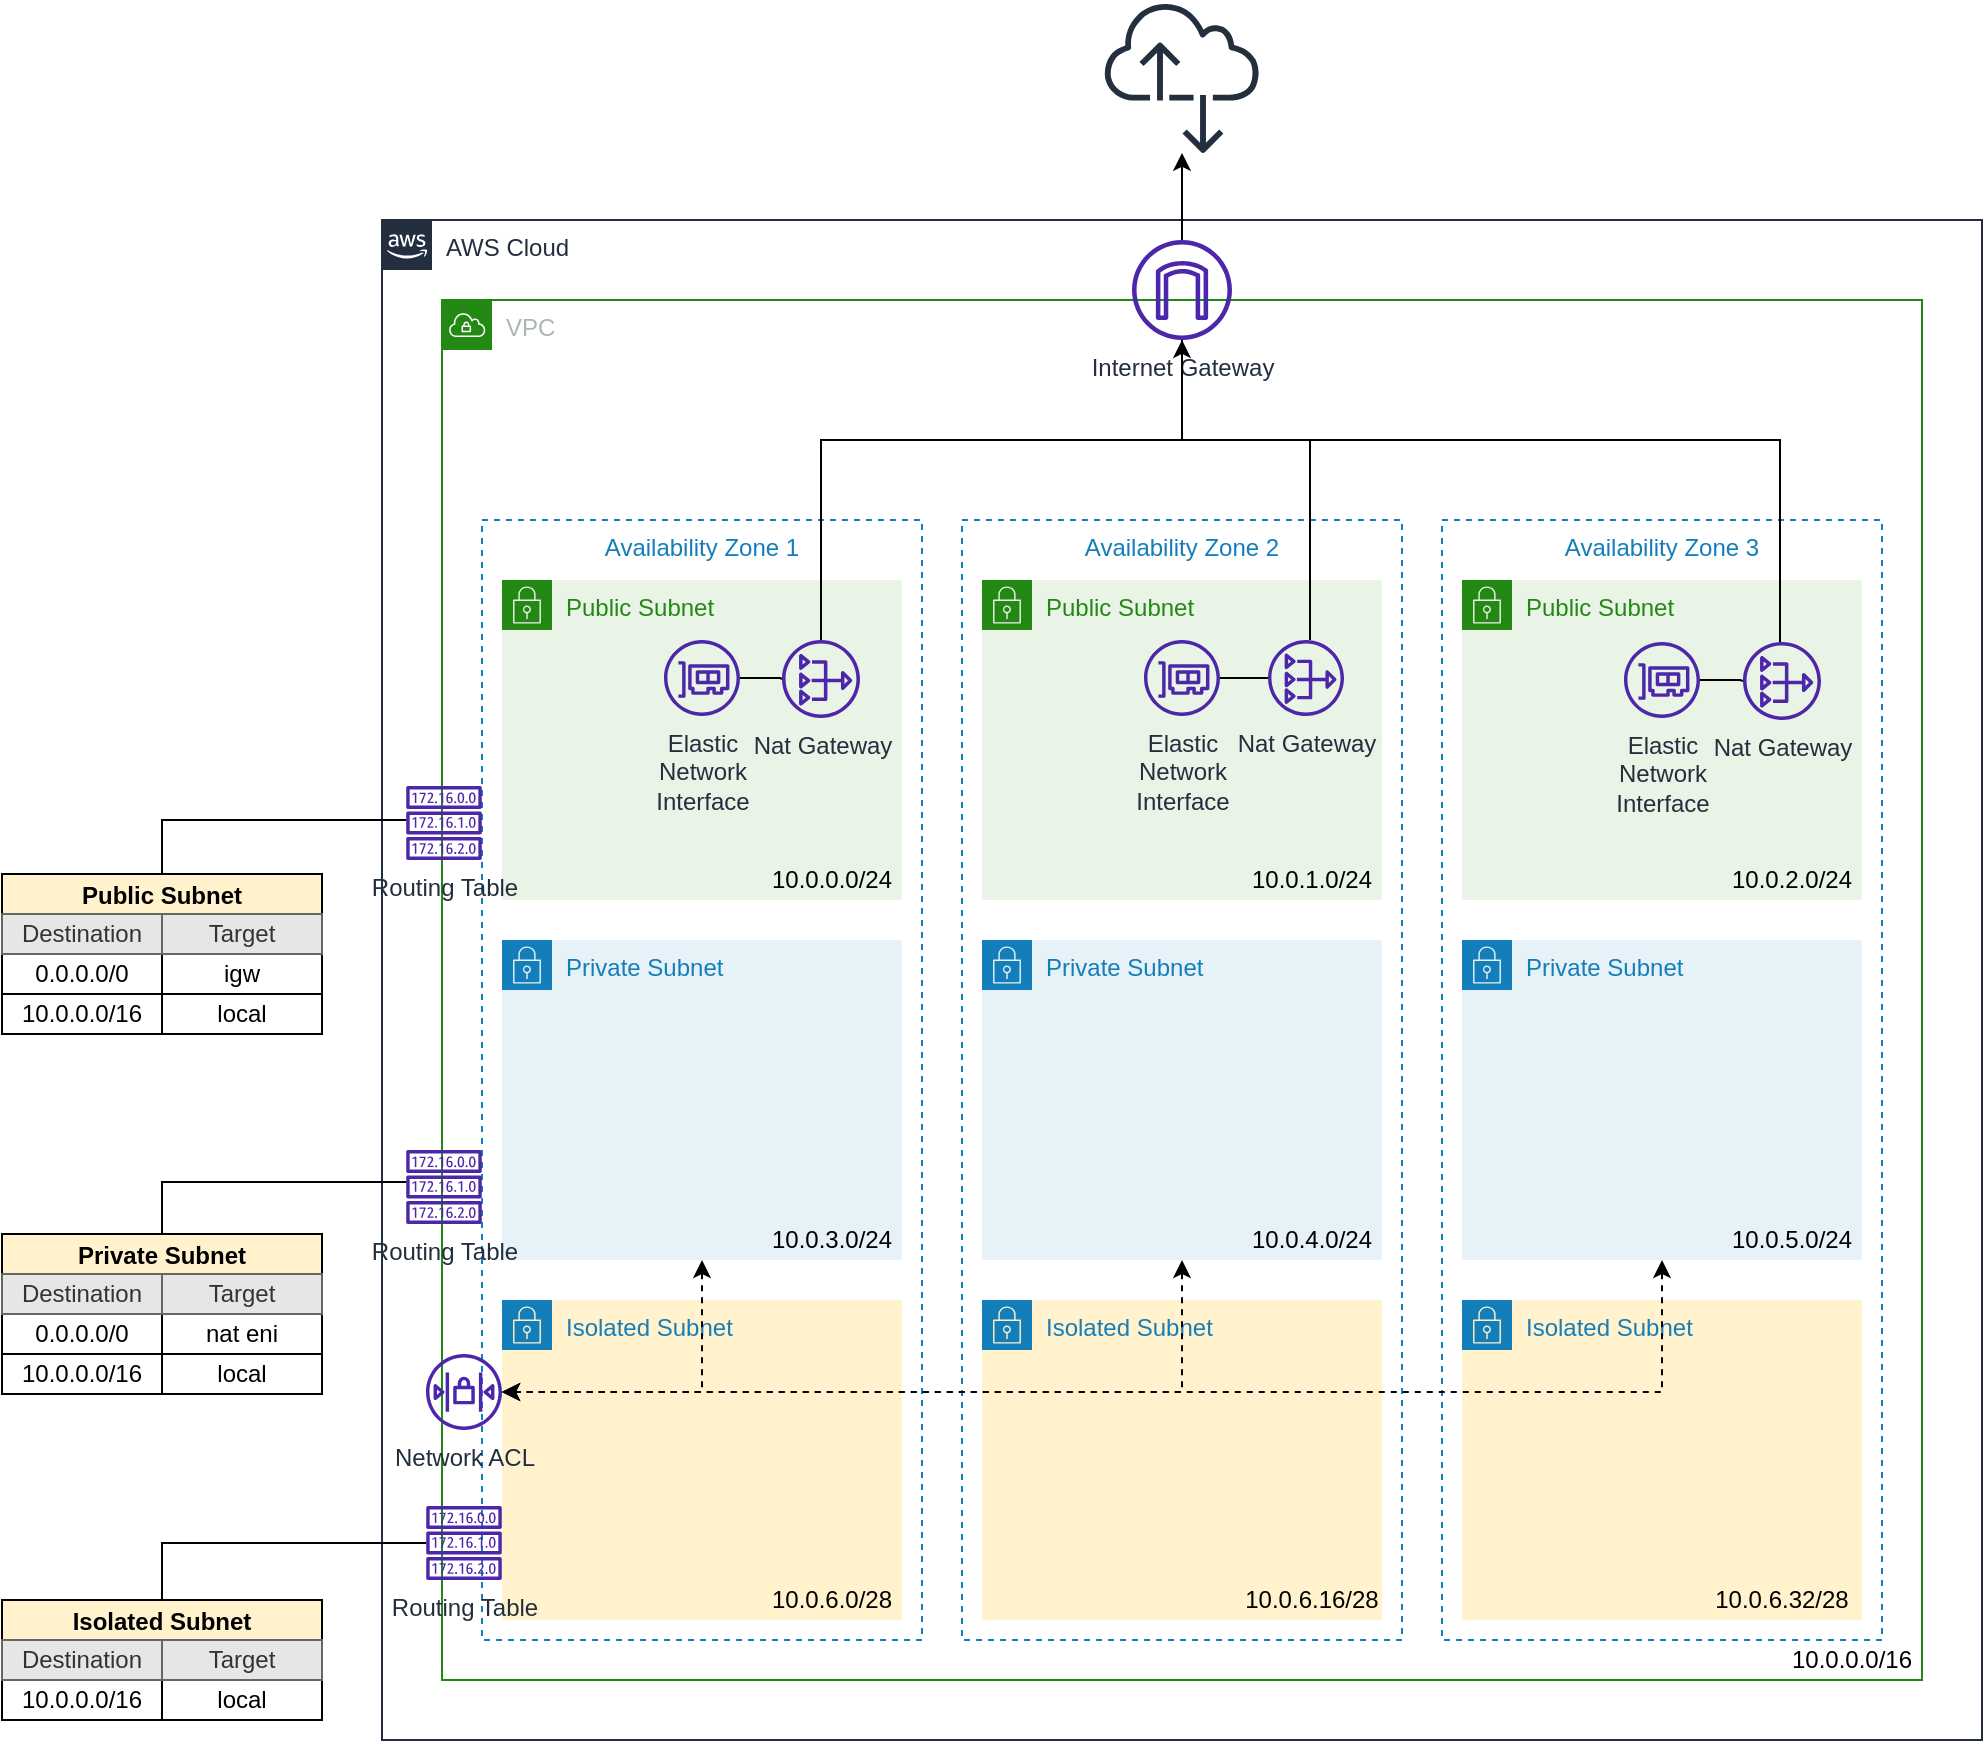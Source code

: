 <mxfile version="20.8.16" type="device" pages="3"><diagram id="j4aeY292yjqb8UgWkxjG" name="VpcStack"><mxGraphModel dx="2069" dy="878" grid="1" gridSize="10" guides="1" tooltips="1" connect="1" arrows="1" fold="1" page="1" pageScale="1" pageWidth="827" pageHeight="1169" math="0" shadow="0"><root><mxCell id="0"/><mxCell id="1" parent="0"/><mxCell id="v0sHd8hF88J3hAqJn68O-1" value="AWS Cloud" style="points=[[0,0],[0.25,0],[0.5,0],[0.75,0],[1,0],[1,0.25],[1,0.5],[1,0.75],[1,1],[0.75,1],[0.5,1],[0.25,1],[0,1],[0,0.75],[0,0.5],[0,0.25]];outlineConnect=0;gradientColor=none;html=1;whiteSpace=wrap;fontSize=12;fontStyle=0;container=1;pointerEvents=0;collapsible=0;recursiveResize=0;shape=mxgraph.aws4.group;grIcon=mxgraph.aws4.group_aws_cloud_alt;strokeColor=#232F3E;fillColor=none;verticalAlign=top;align=left;spacingLeft=30;fontColor=#232F3E;dashed=0;" parent="1" vertex="1"><mxGeometry x="-570" y="150" width="800" height="760" as="geometry"/></mxCell><mxCell id="v0sHd8hF88J3hAqJn68O-2" value="VPC" style="points=[[0,0],[0.25,0],[0.5,0],[0.75,0],[1,0],[1,0.25],[1,0.5],[1,0.75],[1,1],[0.75,1],[0.5,1],[0.25,1],[0,1],[0,0.75],[0,0.5],[0,0.25]];outlineConnect=0;gradientColor=none;html=1;whiteSpace=wrap;fontSize=12;fontStyle=0;container=1;pointerEvents=0;collapsible=0;recursiveResize=0;shape=mxgraph.aws4.group;grIcon=mxgraph.aws4.group_vpc;strokeColor=#248814;fillColor=none;verticalAlign=top;align=left;spacingLeft=30;fontColor=#AAB7B8;dashed=0;" parent="v0sHd8hF88J3hAqJn68O-1" vertex="1"><mxGeometry x="30" y="40" width="740" height="690" as="geometry"/></mxCell><mxCell id="v0sHd8hF88J3hAqJn68O-3" value="Availability Zone 1" style="fillColor=none;strokeColor=#147EBA;dashed=1;verticalAlign=top;fontStyle=0;fontColor=#147EBA;" parent="v0sHd8hF88J3hAqJn68O-2" vertex="1"><mxGeometry x="20" y="110" width="220" height="560" as="geometry"/></mxCell><mxCell id="v0sHd8hF88J3hAqJn68O-4" value="Availability Zone 3" style="fillColor=none;strokeColor=#147EBA;dashed=1;verticalAlign=top;fontStyle=0;fontColor=#147EBA;" parent="v0sHd8hF88J3hAqJn68O-2" vertex="1"><mxGeometry x="500" y="110" width="220" height="560" as="geometry"/></mxCell><mxCell id="v0sHd8hF88J3hAqJn68O-5" value="Availability Zone 2" style="fillColor=none;strokeColor=#147EBA;dashed=1;verticalAlign=top;fontStyle=0;fontColor=#147EBA;" parent="v0sHd8hF88J3hAqJn68O-2" vertex="1"><mxGeometry x="260" y="110" width="220" height="560" as="geometry"/></mxCell><mxCell id="v0sHd8hF88J3hAqJn68O-6" value="Public Subnet" style="points=[[0,0],[0.25,0],[0.5,0],[0.75,0],[1,0],[1,0.25],[1,0.5],[1,0.75],[1,1],[0.75,1],[0.5,1],[0.25,1],[0,1],[0,0.75],[0,0.5],[0,0.25]];outlineConnect=0;gradientColor=none;html=1;whiteSpace=wrap;fontSize=12;fontStyle=0;container=1;pointerEvents=0;collapsible=0;recursiveResize=0;shape=mxgraph.aws4.group;grIcon=mxgraph.aws4.group_security_group;grStroke=0;strokeColor=#248814;fillColor=#E9F3E6;verticalAlign=top;align=left;spacingLeft=30;fontColor=#248814;dashed=0;" parent="v0sHd8hF88J3hAqJn68O-2" vertex="1"><mxGeometry x="30" y="140" width="200" height="160" as="geometry"/></mxCell><mxCell id="v0sHd8hF88J3hAqJn68O-7" value="Elastic&lt;br&gt;Network&lt;br&gt;Interface" style="sketch=0;outlineConnect=0;fontColor=#232F3E;gradientColor=none;fillColor=#4D27AA;strokeColor=none;dashed=0;verticalLabelPosition=bottom;verticalAlign=top;align=center;html=1;fontSize=12;fontStyle=0;aspect=fixed;pointerEvents=1;shape=mxgraph.aws4.elastic_network_interface;labelBackgroundColor=none;fillStyle=auto;" parent="v0sHd8hF88J3hAqJn68O-6" vertex="1"><mxGeometry x="81" y="30" width="38" height="38" as="geometry"/></mxCell><mxCell id="v0sHd8hF88J3hAqJn68O-8" value="Public Subnet" style="points=[[0,0],[0.25,0],[0.5,0],[0.75,0],[1,0],[1,0.25],[1,0.5],[1,0.75],[1,1],[0.75,1],[0.5,1],[0.25,1],[0,1],[0,0.75],[0,0.5],[0,0.25]];outlineConnect=0;gradientColor=none;html=1;whiteSpace=wrap;fontSize=12;fontStyle=0;container=1;pointerEvents=0;collapsible=0;recursiveResize=0;shape=mxgraph.aws4.group;grIcon=mxgraph.aws4.group_security_group;grStroke=0;strokeColor=#248814;fillColor=#E9F3E6;verticalAlign=top;align=left;spacingLeft=30;fontColor=#248814;dashed=0;" parent="v0sHd8hF88J3hAqJn68O-2" vertex="1"><mxGeometry x="270" y="140" width="200" height="160" as="geometry"/></mxCell><mxCell id="v0sHd8hF88J3hAqJn68O-9" value="Public Subnet" style="points=[[0,0],[0.25,0],[0.5,0],[0.75,0],[1,0],[1,0.25],[1,0.5],[1,0.75],[1,1],[0.75,1],[0.5,1],[0.25,1],[0,1],[0,0.75],[0,0.5],[0,0.25]];outlineConnect=0;gradientColor=none;html=1;whiteSpace=wrap;fontSize=12;fontStyle=0;container=1;pointerEvents=0;collapsible=0;recursiveResize=0;shape=mxgraph.aws4.group;grIcon=mxgraph.aws4.group_security_group;grStroke=0;strokeColor=#248814;fillColor=#E9F3E6;verticalAlign=top;align=left;spacingLeft=30;fontColor=#248814;dashed=0;" parent="v0sHd8hF88J3hAqJn68O-2" vertex="1"><mxGeometry x="510" y="140" width="200" height="160" as="geometry"/></mxCell><mxCell id="v0sHd8hF88J3hAqJn68O-10" value="" style="edgeStyle=orthogonalEdgeStyle;rounded=0;orthogonalLoop=1;jettySize=auto;html=1;startArrow=none;startFill=0;endArrow=none;endFill=0;" parent="v0sHd8hF88J3hAqJn68O-9" source="v0sHd8hF88J3hAqJn68O-11" target="v0sHd8hF88J3hAqJn68O-12" edge="1"><mxGeometry relative="1" as="geometry"/></mxCell><mxCell id="v0sHd8hF88J3hAqJn68O-11" value="Elastic&lt;br&gt;Network&lt;br&gt;Interface" style="sketch=0;outlineConnect=0;fontColor=#232F3E;gradientColor=none;fillColor=#4D27AA;strokeColor=none;dashed=0;verticalLabelPosition=bottom;verticalAlign=top;align=center;html=1;fontSize=12;fontStyle=0;aspect=fixed;pointerEvents=1;shape=mxgraph.aws4.elastic_network_interface;labelBackgroundColor=none;fillStyle=auto;" parent="v0sHd8hF88J3hAqJn68O-9" vertex="1"><mxGeometry x="81" y="31" width="38" height="38" as="geometry"/></mxCell><mxCell id="v0sHd8hF88J3hAqJn68O-12" value="Nat Gateway" style="sketch=0;outlineConnect=0;fontColor=#232F3E;gradientColor=none;fillColor=#4D27AA;strokeColor=none;dashed=0;verticalLabelPosition=bottom;verticalAlign=top;align=center;html=1;fontSize=12;fontStyle=0;aspect=fixed;pointerEvents=1;shape=mxgraph.aws4.nat_gateway;fillStyle=auto;" parent="v0sHd8hF88J3hAqJn68O-9" vertex="1"><mxGeometry x="140.5" y="31" width="39" height="39" as="geometry"/></mxCell><mxCell id="v0sHd8hF88J3hAqJn68O-13" value="Private Subnet" style="points=[[0,0],[0.25,0],[0.5,0],[0.75,0],[1,0],[1,0.25],[1,0.5],[1,0.75],[1,1],[0.75,1],[0.5,1],[0.25,1],[0,1],[0,0.75],[0,0.5],[0,0.25]];outlineConnect=0;gradientColor=none;html=1;whiteSpace=wrap;fontSize=12;fontStyle=0;container=1;pointerEvents=0;collapsible=0;recursiveResize=0;shape=mxgraph.aws4.group;grIcon=mxgraph.aws4.group_security_group;grStroke=0;strokeColor=#147EBA;fillColor=#E6F2F8;verticalAlign=top;align=left;spacingLeft=30;fontColor=#147EBA;dashed=0;" parent="v0sHd8hF88J3hAqJn68O-2" vertex="1"><mxGeometry x="30" y="320" width="200" height="160" as="geometry"/></mxCell><mxCell id="v0sHd8hF88J3hAqJn68O-14" value="Private Subnet" style="points=[[0,0],[0.25,0],[0.5,0],[0.75,0],[1,0],[1,0.25],[1,0.5],[1,0.75],[1,1],[0.75,1],[0.5,1],[0.25,1],[0,1],[0,0.75],[0,0.5],[0,0.25]];outlineConnect=0;gradientColor=none;html=1;whiteSpace=wrap;fontSize=12;fontStyle=0;container=1;pointerEvents=0;collapsible=0;recursiveResize=0;shape=mxgraph.aws4.group;grIcon=mxgraph.aws4.group_security_group;grStroke=0;strokeColor=#147EBA;fillColor=#E6F2F8;verticalAlign=top;align=left;spacingLeft=30;fontColor=#147EBA;dashed=0;" parent="v0sHd8hF88J3hAqJn68O-2" vertex="1"><mxGeometry x="510" y="320" width="200" height="160" as="geometry"/></mxCell><mxCell id="v0sHd8hF88J3hAqJn68O-15" value="Private Subnet" style="points=[[0,0],[0.25,0],[0.5,0],[0.75,0],[1,0],[1,0.25],[1,0.5],[1,0.75],[1,1],[0.75,1],[0.5,1],[0.25,1],[0,1],[0,0.75],[0,0.5],[0,0.25]];outlineConnect=0;gradientColor=none;html=1;whiteSpace=wrap;fontSize=12;fontStyle=0;container=1;pointerEvents=0;collapsible=0;recursiveResize=0;shape=mxgraph.aws4.group;grIcon=mxgraph.aws4.group_security_group;grStroke=0;strokeColor=#147EBA;fillColor=#E6F2F8;verticalAlign=top;align=left;spacingLeft=30;fontColor=#147EBA;dashed=0;" parent="v0sHd8hF88J3hAqJn68O-2" vertex="1"><mxGeometry x="270" y="320" width="200" height="160" as="geometry"/></mxCell><mxCell id="v0sHd8hF88J3hAqJn68O-16" value="Isolated Subnet" style="points=[[0,0],[0.25,0],[0.5,0],[0.75,0],[1,0],[1,0.25],[1,0.5],[1,0.75],[1,1],[0.75,1],[0.5,1],[0.25,1],[0,1],[0,0.75],[0,0.5],[0,0.25]];outlineConnect=0;gradientColor=none;html=1;whiteSpace=wrap;fontSize=12;fontStyle=0;container=1;pointerEvents=0;collapsible=0;recursiveResize=0;shape=mxgraph.aws4.group;grIcon=mxgraph.aws4.group_security_group;grStroke=0;strokeColor=#147EBA;fillColor=#FFF2CC;verticalAlign=top;align=left;spacingLeft=30;fontColor=#147EBA;dashed=0;" parent="v0sHd8hF88J3hAqJn68O-2" vertex="1"><mxGeometry x="30" y="500" width="200" height="160" as="geometry"/></mxCell><mxCell id="v0sHd8hF88J3hAqJn68O-17" value="Isolated Subnet" style="points=[[0,0],[0.25,0],[0.5,0],[0.75,0],[1,0],[1,0.25],[1,0.5],[1,0.75],[1,1],[0.75,1],[0.5,1],[0.25,1],[0,1],[0,0.75],[0,0.5],[0,0.25]];outlineConnect=0;gradientColor=none;html=1;whiteSpace=wrap;fontSize=12;fontStyle=0;container=1;pointerEvents=0;collapsible=0;recursiveResize=0;shape=mxgraph.aws4.group;grIcon=mxgraph.aws4.group_security_group;grStroke=0;strokeColor=#147EBA;fillColor=#FFF2CC;verticalAlign=top;align=left;spacingLeft=30;fontColor=#147EBA;dashed=0;" parent="v0sHd8hF88J3hAqJn68O-2" vertex="1"><mxGeometry x="510" y="500" width="200" height="160" as="geometry"/></mxCell><mxCell id="v0sHd8hF88J3hAqJn68O-18" value="Isolated Subnet" style="points=[[0,0],[0.25,0],[0.5,0],[0.75,0],[1,0],[1,0.25],[1,0.5],[1,0.75],[1,1],[0.75,1],[0.5,1],[0.25,1],[0,1],[0,0.75],[0,0.5],[0,0.25]];outlineConnect=0;gradientColor=none;html=1;whiteSpace=wrap;fontSize=12;fontStyle=0;container=1;pointerEvents=0;collapsible=0;recursiveResize=0;shape=mxgraph.aws4.group;grIcon=mxgraph.aws4.group_security_group;grStroke=0;strokeColor=#147EBA;fillColor=#FFF2CC;verticalAlign=top;align=left;spacingLeft=30;fontColor=#147EBA;dashed=0;" parent="v0sHd8hF88J3hAqJn68O-2" vertex="1"><mxGeometry x="270" y="500" width="200" height="160" as="geometry"/></mxCell><mxCell id="v0sHd8hF88J3hAqJn68O-19" value="10.0.0.0/24" style="text;html=1;strokeColor=none;fillColor=none;align=center;verticalAlign=middle;whiteSpace=wrap;rounded=0;fillStyle=auto;" parent="v0sHd8hF88J3hAqJn68O-2" vertex="1"><mxGeometry x="160" y="280" width="70" height="20" as="geometry"/></mxCell><mxCell id="v0sHd8hF88J3hAqJn68O-20" value="10.0.0.0/16" style="text;html=1;strokeColor=none;fillColor=none;align=center;verticalAlign=middle;whiteSpace=wrap;rounded=0;fillStyle=auto;" parent="v0sHd8hF88J3hAqJn68O-2" vertex="1"><mxGeometry x="670" y="670" width="70" height="20" as="geometry"/></mxCell><mxCell id="v0sHd8hF88J3hAqJn68O-21" value="10.0.1.0/24" style="text;html=1;strokeColor=none;fillColor=none;align=center;verticalAlign=middle;whiteSpace=wrap;rounded=0;fillStyle=auto;" parent="v0sHd8hF88J3hAqJn68O-2" vertex="1"><mxGeometry x="400" y="280" width="70" height="20" as="geometry"/></mxCell><mxCell id="v0sHd8hF88J3hAqJn68O-22" value="10.0.2.0/24" style="text;html=1;strokeColor=none;fillColor=none;align=center;verticalAlign=middle;whiteSpace=wrap;rounded=0;fillStyle=auto;" parent="v0sHd8hF88J3hAqJn68O-2" vertex="1"><mxGeometry x="640" y="280" width="70" height="20" as="geometry"/></mxCell><mxCell id="v0sHd8hF88J3hAqJn68O-23" value="10.0.6.0/28" style="text;html=1;strokeColor=none;fillColor=none;align=center;verticalAlign=middle;whiteSpace=wrap;rounded=0;fillStyle=auto;" parent="v0sHd8hF88J3hAqJn68O-2" vertex="1"><mxGeometry x="160" y="640" width="70" height="20" as="geometry"/></mxCell><mxCell id="v0sHd8hF88J3hAqJn68O-24" value="10.0.6.16/28" style="text;html=1;strokeColor=none;fillColor=none;align=center;verticalAlign=middle;whiteSpace=wrap;rounded=0;fillStyle=auto;" parent="v0sHd8hF88J3hAqJn68O-2" vertex="1"><mxGeometry x="400" y="640" width="70" height="20" as="geometry"/></mxCell><mxCell id="v0sHd8hF88J3hAqJn68O-25" value="Internet Gateway" style="sketch=0;outlineConnect=0;fontColor=#232F3E;gradientColor=none;fillColor=#4D27AA;strokeColor=none;dashed=0;verticalLabelPosition=bottom;verticalAlign=top;align=center;html=1;fontSize=12;fontStyle=0;aspect=fixed;pointerEvents=1;shape=mxgraph.aws4.internet_gateway;fillStyle=auto;" parent="v0sHd8hF88J3hAqJn68O-2" vertex="1"><mxGeometry x="345" y="-30" width="50" height="50" as="geometry"/></mxCell><mxCell id="v0sHd8hF88J3hAqJn68O-26" style="edgeStyle=orthogonalEdgeStyle;rounded=0;orthogonalLoop=1;jettySize=auto;html=1;startArrow=none;startFill=0;" parent="v0sHd8hF88J3hAqJn68O-2" source="v0sHd8hF88J3hAqJn68O-32" target="v0sHd8hF88J3hAqJn68O-25" edge="1"><mxGeometry relative="1" as="geometry"><Array as="points"><mxPoint x="189" y="70"/><mxPoint x="370" y="70"/></Array></mxGeometry></mxCell><mxCell id="v0sHd8hF88J3hAqJn68O-27" value="10.0.6.32/28" style="text;html=1;strokeColor=none;fillColor=none;align=center;verticalAlign=middle;whiteSpace=wrap;rounded=0;fillStyle=auto;" parent="v0sHd8hF88J3hAqJn68O-2" vertex="1"><mxGeometry x="630" y="640" width="80" height="20" as="geometry"/></mxCell><mxCell id="v0sHd8hF88J3hAqJn68O-28" value="10.0.3.0/24" style="text;html=1;strokeColor=none;fillColor=none;align=center;verticalAlign=middle;whiteSpace=wrap;rounded=0;fillStyle=auto;" parent="v0sHd8hF88J3hAqJn68O-2" vertex="1"><mxGeometry x="160" y="460" width="70" height="20" as="geometry"/></mxCell><mxCell id="v0sHd8hF88J3hAqJn68O-29" value="10.0.4.0/24" style="text;html=1;strokeColor=none;fillColor=none;align=center;verticalAlign=middle;whiteSpace=wrap;rounded=0;fillStyle=auto;" parent="v0sHd8hF88J3hAqJn68O-2" vertex="1"><mxGeometry x="400" y="460" width="70" height="20" as="geometry"/></mxCell><mxCell id="v0sHd8hF88J3hAqJn68O-30" value="10.0.5.0/24" style="text;html=1;strokeColor=none;fillColor=none;align=center;verticalAlign=middle;whiteSpace=wrap;rounded=0;fillStyle=auto;" parent="v0sHd8hF88J3hAqJn68O-2" vertex="1"><mxGeometry x="640" y="460" width="70" height="20" as="geometry"/></mxCell><mxCell id="v0sHd8hF88J3hAqJn68O-31" style="edgeStyle=orthogonalEdgeStyle;rounded=0;orthogonalLoop=1;jettySize=auto;html=1;startArrow=none;startFill=0;endArrow=none;endFill=0;" parent="v0sHd8hF88J3hAqJn68O-2" source="v0sHd8hF88J3hAqJn68O-12" target="v0sHd8hF88J3hAqJn68O-25" edge="1"><mxGeometry relative="1" as="geometry"><mxPoint x="330" y="40" as="targetPoint"/><Array as="points"><mxPoint x="669" y="70"/><mxPoint x="370" y="70"/></Array></mxGeometry></mxCell><mxCell id="v0sHd8hF88J3hAqJn68O-32" value="Nat Gateway" style="sketch=0;outlineConnect=0;fontColor=#232F3E;gradientColor=none;fillColor=#4D27AA;strokeColor=none;dashed=0;verticalLabelPosition=bottom;verticalAlign=top;align=center;html=1;fontSize=12;fontStyle=0;aspect=fixed;pointerEvents=1;shape=mxgraph.aws4.nat_gateway;fillStyle=auto;" parent="v0sHd8hF88J3hAqJn68O-2" vertex="1"><mxGeometry x="170" y="170" width="39" height="39" as="geometry"/></mxCell><mxCell id="v0sHd8hF88J3hAqJn68O-33" style="edgeStyle=orthogonalEdgeStyle;rounded=0;orthogonalLoop=1;jettySize=auto;html=1;startArrow=none;startFill=0;endArrow=none;endFill=0;" parent="v0sHd8hF88J3hAqJn68O-2" source="v0sHd8hF88J3hAqJn68O-7" target="v0sHd8hF88J3hAqJn68O-32" edge="1"><mxGeometry relative="1" as="geometry"/></mxCell><mxCell id="v0sHd8hF88J3hAqJn68O-34" value="Elastic&lt;br&gt;Network&lt;br&gt;Interface" style="sketch=0;outlineConnect=0;fontColor=#232F3E;gradientColor=none;fillColor=#4D27AA;strokeColor=none;dashed=0;verticalLabelPosition=bottom;verticalAlign=top;align=center;html=1;fontSize=12;fontStyle=0;aspect=fixed;pointerEvents=1;shape=mxgraph.aws4.elastic_network_interface;labelBackgroundColor=none;fillStyle=auto;" parent="v0sHd8hF88J3hAqJn68O-2" vertex="1"><mxGeometry x="351" y="170" width="38" height="38" as="geometry"/></mxCell><mxCell id="v0sHd8hF88J3hAqJn68O-35" value="Nat Gateway" style="sketch=0;outlineConnect=0;fontColor=#232F3E;gradientColor=none;fillColor=#4D27AA;strokeColor=none;dashed=0;verticalLabelPosition=bottom;verticalAlign=top;align=center;html=1;fontSize=12;fontStyle=0;aspect=fixed;pointerEvents=1;shape=mxgraph.aws4.nat_gateway;fillStyle=auto;" parent="v0sHd8hF88J3hAqJn68O-2" vertex="1"><mxGeometry x="413" y="170" width="38" height="38" as="geometry"/></mxCell><mxCell id="v0sHd8hF88J3hAqJn68O-36" value="" style="edgeStyle=orthogonalEdgeStyle;rounded=0;orthogonalLoop=1;jettySize=auto;html=1;startArrow=none;startFill=0;endArrow=none;endFill=0;" parent="v0sHd8hF88J3hAqJn68O-2" source="v0sHd8hF88J3hAqJn68O-34" target="v0sHd8hF88J3hAqJn68O-35" edge="1"><mxGeometry relative="1" as="geometry"/></mxCell><mxCell id="v0sHd8hF88J3hAqJn68O-37" style="edgeStyle=orthogonalEdgeStyle;rounded=0;orthogonalLoop=1;jettySize=auto;html=1;entryX=0.5;entryY=1;entryDx=0;entryDy=0;startArrow=classic;startFill=1;endArrow=classic;endFill=1;dashed=1;" parent="v0sHd8hF88J3hAqJn68O-2" source="v0sHd8hF88J3hAqJn68O-42" target="v0sHd8hF88J3hAqJn68O-15" edge="1"><mxGeometry relative="1" as="geometry"/></mxCell><mxCell id="v0sHd8hF88J3hAqJn68O-38" style="edgeStyle=orthogonalEdgeStyle;rounded=0;orthogonalLoop=1;jettySize=auto;html=1;startArrow=classic;startFill=1;endArrow=classic;endFill=1;dashed=1;" parent="v0sHd8hF88J3hAqJn68O-2" source="v0sHd8hF88J3hAqJn68O-42" target="v0sHd8hF88J3hAqJn68O-14" edge="1"><mxGeometry relative="1" as="geometry"/></mxCell><mxCell id="v0sHd8hF88J3hAqJn68O-39" style="edgeStyle=orthogonalEdgeStyle;rounded=0;orthogonalLoop=1;jettySize=auto;html=1;entryX=0.5;entryY=1;entryDx=0;entryDy=0;startArrow=classic;startFill=1;endArrow=classic;endFill=1;dashed=1;" parent="v0sHd8hF88J3hAqJn68O-2" source="v0sHd8hF88J3hAqJn68O-42" target="v0sHd8hF88J3hAqJn68O-13" edge="1"><mxGeometry relative="1" as="geometry"><Array as="points"><mxPoint x="130" y="546"/></Array></mxGeometry></mxCell><mxCell id="v0sHd8hF88J3hAqJn68O-40" value="Routing Table" style="sketch=0;outlineConnect=0;fontColor=#232F3E;gradientColor=none;fillColor=#4D27AA;strokeColor=none;dashed=0;verticalLabelPosition=bottom;verticalAlign=top;align=center;html=1;fontSize=12;fontStyle=0;aspect=fixed;pointerEvents=1;shape=mxgraph.aws4.route_table;labelBackgroundColor=none;fillStyle=auto;" parent="v0sHd8hF88J3hAqJn68O-2" vertex="1"><mxGeometry x="-8" y="602.97" width="38" height="37.03" as="geometry"/></mxCell><mxCell id="v0sHd8hF88J3hAqJn68O-41" value="Routing Table" style="sketch=0;outlineConnect=0;fontColor=#232F3E;gradientColor=none;fillColor=#4D27AA;strokeColor=none;dashed=0;verticalLabelPosition=bottom;verticalAlign=top;align=center;html=1;fontSize=12;fontStyle=0;aspect=fixed;pointerEvents=1;shape=mxgraph.aws4.route_table;labelBackgroundColor=none;fillStyle=auto;" parent="v0sHd8hF88J3hAqJn68O-2" vertex="1"><mxGeometry x="-18" y="425" width="38" height="37.03" as="geometry"/></mxCell><mxCell id="v0sHd8hF88J3hAqJn68O-42" value="Network ACL" style="sketch=0;outlineConnect=0;fontColor=#232F3E;gradientColor=none;fillColor=#4D27AA;strokeColor=none;dashed=0;verticalLabelPosition=bottom;verticalAlign=top;align=center;html=1;fontSize=12;fontStyle=0;aspect=fixed;pointerEvents=1;shape=mxgraph.aws4.network_access_control_list;labelBackgroundColor=none;fillStyle=auto;" parent="v0sHd8hF88J3hAqJn68O-2" vertex="1"><mxGeometry x="-8" y="527.03" width="38" height="38" as="geometry"/></mxCell><mxCell id="v0sHd8hF88J3hAqJn68O-43" value="Routing Table" style="sketch=0;outlineConnect=0;fontColor=#232F3E;gradientColor=none;fillColor=#4D27AA;strokeColor=none;dashed=0;verticalLabelPosition=bottom;verticalAlign=top;align=center;html=1;fontSize=12;fontStyle=0;aspect=fixed;pointerEvents=1;shape=mxgraph.aws4.route_table;labelBackgroundColor=none;fillStyle=auto;" parent="v0sHd8hF88J3hAqJn68O-1" vertex="1"><mxGeometry x="12" y="282.97" width="38" height="37.03" as="geometry"/></mxCell><mxCell id="v0sHd8hF88J3hAqJn68O-44" value="" style="sketch=0;outlineConnect=0;fontColor=#232F3E;gradientColor=none;fillColor=#232F3D;strokeColor=none;dashed=0;verticalLabelPosition=bottom;verticalAlign=top;align=center;html=1;fontSize=12;fontStyle=0;aspect=fixed;pointerEvents=1;shape=mxgraph.aws4.internet_alt2;fillStyle=auto;" parent="1" vertex="1"><mxGeometry x="-209" y="40" width="78" height="78" as="geometry"/></mxCell><mxCell id="v0sHd8hF88J3hAqJn68O-45" value="" style="edgeStyle=orthogonalEdgeStyle;rounded=0;orthogonalLoop=1;jettySize=auto;html=1;startArrow=none;startFill=0;" parent="1" source="v0sHd8hF88J3hAqJn68O-25" target="v0sHd8hF88J3hAqJn68O-44" edge="1"><mxGeometry relative="1" as="geometry"/></mxCell><mxCell id="v0sHd8hF88J3hAqJn68O-46" value="Public Subnet" style="shape=table;startSize=20;container=1;collapsible=0;childLayout=tableLayout;fontStyle=1;align=center;sketch=0;fillStyle=auto;strokeColor=#000000;strokeWidth=1;fillColor=#fff2cc;" parent="1" vertex="1"><mxGeometry x="-760" y="477.03" width="160" height="80" as="geometry"/></mxCell><mxCell id="v0sHd8hF88J3hAqJn68O-47" value="" style="shape=tableRow;horizontal=0;startSize=0;swimlaneHead=0;swimlaneBody=0;top=0;left=0;bottom=0;right=0;collapsible=0;dropTarget=0;fillColor=none;points=[[0,0.5],[1,0.5]];portConstraint=eastwest;sketch=0;fillStyle=auto;strokeColor=default;strokeWidth=0;" parent="v0sHd8hF88J3hAqJn68O-46" vertex="1"><mxGeometry y="20" width="160" height="20" as="geometry"/></mxCell><mxCell id="v0sHd8hF88J3hAqJn68O-48" value="Destination" style="shape=partialRectangle;html=1;whiteSpace=wrap;connectable=0;fillColor=#E6E6E6;top=1;left=1;bottom=1;right=1;overflow=hidden;sketch=0;fillStyle=auto;strokeColor=#666666;strokeWidth=1;fontColor=#333333;fontStyle=0;labelBackgroundColor=none;" parent="v0sHd8hF88J3hAqJn68O-47" vertex="1"><mxGeometry width="80" height="20" as="geometry"><mxRectangle width="80" height="20" as="alternateBounds"/></mxGeometry></mxCell><mxCell id="v0sHd8hF88J3hAqJn68O-49" value="Target" style="shape=partialRectangle;html=1;whiteSpace=wrap;connectable=0;fillColor=#E6E6E6;top=1;left=1;bottom=1;right=1;overflow=hidden;sketch=0;fillStyle=auto;strokeColor=#666666;strokeWidth=1;fontColor=#333333;fontStyle=0" parent="v0sHd8hF88J3hAqJn68O-47" vertex="1"><mxGeometry x="80" width="80" height="20" as="geometry"><mxRectangle width="80" height="20" as="alternateBounds"/></mxGeometry></mxCell><mxCell id="v0sHd8hF88J3hAqJn68O-50" value="" style="shape=tableRow;horizontal=0;startSize=0;swimlaneHead=0;swimlaneBody=0;top=0;left=0;bottom=0;right=0;collapsible=0;dropTarget=0;fillColor=none;points=[[0,0.5],[1,0.5]];portConstraint=eastwest;sketch=0;fillStyle=auto;strokeColor=default;strokeWidth=0;" parent="v0sHd8hF88J3hAqJn68O-46" vertex="1"><mxGeometry y="40" width="160" height="20" as="geometry"/></mxCell><mxCell id="v0sHd8hF88J3hAqJn68O-51" value="0.0.0.0/0" style="shape=partialRectangle;html=1;whiteSpace=wrap;connectable=0;fillColor=none;top=0;left=0;bottom=0;right=0;overflow=hidden;sketch=0;fillStyle=auto;strokeColor=default;strokeWidth=0;" parent="v0sHd8hF88J3hAqJn68O-50" vertex="1"><mxGeometry width="80" height="20" as="geometry"><mxRectangle width="80" height="20" as="alternateBounds"/></mxGeometry></mxCell><mxCell id="v0sHd8hF88J3hAqJn68O-52" value="igw" style="shape=partialRectangle;html=1;whiteSpace=wrap;connectable=0;fillColor=none;top=0;left=0;bottom=0;right=0;overflow=hidden;sketch=0;fillStyle=auto;strokeColor=default;strokeWidth=0;" parent="v0sHd8hF88J3hAqJn68O-50" vertex="1"><mxGeometry x="80" width="80" height="20" as="geometry"><mxRectangle width="80" height="20" as="alternateBounds"/></mxGeometry></mxCell><mxCell id="v0sHd8hF88J3hAqJn68O-53" value="" style="shape=tableRow;horizontal=0;startSize=0;swimlaneHead=0;swimlaneBody=0;top=0;left=0;bottom=0;right=0;collapsible=0;dropTarget=0;fillColor=none;points=[[0,0.5],[1,0.5]];portConstraint=eastwest;sketch=0;fillStyle=auto;strokeColor=default;strokeWidth=0;" parent="v0sHd8hF88J3hAqJn68O-46" vertex="1"><mxGeometry y="60" width="160" height="20" as="geometry"/></mxCell><mxCell id="v0sHd8hF88J3hAqJn68O-54" value="10.0.0.0/16" style="shape=partialRectangle;html=1;whiteSpace=wrap;connectable=0;fillColor=none;top=0;left=0;bottom=0;right=0;overflow=hidden;sketch=0;fillStyle=auto;strokeColor=default;strokeWidth=0;" parent="v0sHd8hF88J3hAqJn68O-53" vertex="1"><mxGeometry width="80" height="20" as="geometry"><mxRectangle width="80" height="20" as="alternateBounds"/></mxGeometry></mxCell><mxCell id="v0sHd8hF88J3hAqJn68O-55" value="local" style="shape=partialRectangle;html=1;whiteSpace=wrap;connectable=0;fillColor=none;top=0;left=0;bottom=0;right=0;overflow=hidden;sketch=0;fillStyle=auto;strokeColor=default;strokeWidth=0;" parent="v0sHd8hF88J3hAqJn68O-53" vertex="1"><mxGeometry x="80" width="80" height="20" as="geometry"><mxRectangle width="80" height="20" as="alternateBounds"/></mxGeometry></mxCell><mxCell id="v0sHd8hF88J3hAqJn68O-56" value="Private Subnet" style="shape=table;startSize=20;container=1;collapsible=0;childLayout=tableLayout;fontStyle=1;align=center;sketch=0;fillStyle=auto;strokeColor=#000000;strokeWidth=1;fillColor=#fff2cc;" parent="1" vertex="1"><mxGeometry x="-760" y="657.03" width="160" height="80" as="geometry"/></mxCell><mxCell id="v0sHd8hF88J3hAqJn68O-57" value="" style="shape=tableRow;horizontal=0;startSize=0;swimlaneHead=0;swimlaneBody=0;top=0;left=0;bottom=0;right=0;collapsible=0;dropTarget=0;fillColor=none;points=[[0,0.5],[1,0.5]];portConstraint=eastwest;sketch=0;fillStyle=auto;strokeColor=default;strokeWidth=0;" parent="v0sHd8hF88J3hAqJn68O-56" vertex="1"><mxGeometry y="20" width="160" height="20" as="geometry"/></mxCell><mxCell id="v0sHd8hF88J3hAqJn68O-58" value="Destination" style="shape=partialRectangle;html=1;whiteSpace=wrap;connectable=0;fillColor=#E6E6E6;top=1;left=1;bottom=1;right=1;overflow=hidden;sketch=0;fillStyle=auto;strokeColor=#666666;strokeWidth=1;fontColor=#333333;fontStyle=0;labelBackgroundColor=none;" parent="v0sHd8hF88J3hAqJn68O-57" vertex="1"><mxGeometry width="80" height="20" as="geometry"><mxRectangle width="80" height="20" as="alternateBounds"/></mxGeometry></mxCell><mxCell id="v0sHd8hF88J3hAqJn68O-59" value="Target" style="shape=partialRectangle;html=1;whiteSpace=wrap;connectable=0;fillColor=#E6E6E6;top=1;left=1;bottom=1;right=1;overflow=hidden;sketch=0;fillStyle=auto;strokeColor=#666666;strokeWidth=1;fontColor=#333333;fontStyle=0" parent="v0sHd8hF88J3hAqJn68O-57" vertex="1"><mxGeometry x="80" width="80" height="20" as="geometry"><mxRectangle width="80" height="20" as="alternateBounds"/></mxGeometry></mxCell><mxCell id="v0sHd8hF88J3hAqJn68O-60" value="" style="shape=tableRow;horizontal=0;startSize=0;swimlaneHead=0;swimlaneBody=0;top=0;left=0;bottom=0;right=0;collapsible=0;dropTarget=0;fillColor=none;points=[[0,0.5],[1,0.5]];portConstraint=eastwest;sketch=0;fillStyle=auto;strokeColor=default;strokeWidth=0;" parent="v0sHd8hF88J3hAqJn68O-56" vertex="1"><mxGeometry y="40" width="160" height="20" as="geometry"/></mxCell><mxCell id="v0sHd8hF88J3hAqJn68O-61" value="0.0.0.0/0" style="shape=partialRectangle;html=1;whiteSpace=wrap;connectable=0;fillColor=none;top=0;left=0;bottom=0;right=0;overflow=hidden;sketch=0;fillStyle=auto;strokeColor=default;strokeWidth=0;" parent="v0sHd8hF88J3hAqJn68O-60" vertex="1"><mxGeometry width="80" height="20" as="geometry"><mxRectangle width="80" height="20" as="alternateBounds"/></mxGeometry></mxCell><mxCell id="v0sHd8hF88J3hAqJn68O-62" value="nat eni" style="shape=partialRectangle;html=1;whiteSpace=wrap;connectable=0;fillColor=none;top=0;left=0;bottom=0;right=0;overflow=hidden;sketch=0;fillStyle=auto;strokeColor=default;strokeWidth=0;" parent="v0sHd8hF88J3hAqJn68O-60" vertex="1"><mxGeometry x="80" width="80" height="20" as="geometry"><mxRectangle width="80" height="20" as="alternateBounds"/></mxGeometry></mxCell><mxCell id="v0sHd8hF88J3hAqJn68O-63" value="" style="shape=tableRow;horizontal=0;startSize=0;swimlaneHead=0;swimlaneBody=0;top=0;left=0;bottom=0;right=0;collapsible=0;dropTarget=0;fillColor=none;points=[[0,0.5],[1,0.5]];portConstraint=eastwest;sketch=0;fillStyle=auto;strokeColor=default;strokeWidth=0;" parent="v0sHd8hF88J3hAqJn68O-56" vertex="1"><mxGeometry y="60" width="160" height="20" as="geometry"/></mxCell><mxCell id="v0sHd8hF88J3hAqJn68O-64" value="10.0.0.0/16" style="shape=partialRectangle;html=1;whiteSpace=wrap;connectable=0;fillColor=none;top=0;left=0;bottom=0;right=0;overflow=hidden;sketch=0;fillStyle=auto;strokeColor=default;strokeWidth=0;" parent="v0sHd8hF88J3hAqJn68O-63" vertex="1"><mxGeometry width="80" height="20" as="geometry"><mxRectangle width="80" height="20" as="alternateBounds"/></mxGeometry></mxCell><mxCell id="v0sHd8hF88J3hAqJn68O-65" value="local" style="shape=partialRectangle;html=1;whiteSpace=wrap;connectable=0;fillColor=none;top=0;left=0;bottom=0;right=0;overflow=hidden;sketch=0;fillStyle=auto;strokeColor=default;strokeWidth=0;" parent="v0sHd8hF88J3hAqJn68O-63" vertex="1"><mxGeometry x="80" width="80" height="20" as="geometry"><mxRectangle width="80" height="20" as="alternateBounds"/></mxGeometry></mxCell><mxCell id="v0sHd8hF88J3hAqJn68O-66" value="Isolated Subnet" style="shape=table;startSize=20;container=1;collapsible=0;childLayout=tableLayout;fontStyle=1;align=center;sketch=0;fillStyle=auto;strokeColor=#000000;strokeWidth=1;fillColor=#fff2cc;" parent="1" vertex="1"><mxGeometry x="-760" y="840" width="160" height="60" as="geometry"/></mxCell><mxCell id="v0sHd8hF88J3hAqJn68O-67" value="" style="shape=tableRow;horizontal=0;startSize=0;swimlaneHead=0;swimlaneBody=0;top=0;left=0;bottom=0;right=0;collapsible=0;dropTarget=0;fillColor=none;points=[[0,0.5],[1,0.5]];portConstraint=eastwest;sketch=0;fillStyle=auto;strokeColor=default;strokeWidth=0;" parent="v0sHd8hF88J3hAqJn68O-66" vertex="1"><mxGeometry y="20" width="160" height="20" as="geometry"/></mxCell><mxCell id="v0sHd8hF88J3hAqJn68O-68" value="Destination" style="shape=partialRectangle;html=1;whiteSpace=wrap;connectable=0;fillColor=#E6E6E6;top=1;left=1;bottom=1;right=1;overflow=hidden;sketch=0;fillStyle=auto;strokeColor=#666666;strokeWidth=1;fontColor=#333333;fontStyle=0;labelBackgroundColor=none;" parent="v0sHd8hF88J3hAqJn68O-67" vertex="1"><mxGeometry width="80" height="20" as="geometry"><mxRectangle width="80" height="20" as="alternateBounds"/></mxGeometry></mxCell><mxCell id="v0sHd8hF88J3hAqJn68O-69" value="Target" style="shape=partialRectangle;html=1;whiteSpace=wrap;connectable=0;fillColor=#E6E6E6;top=1;left=1;bottom=1;right=1;overflow=hidden;sketch=0;fillStyle=auto;strokeColor=#666666;strokeWidth=1;fontColor=#333333;fontStyle=0" parent="v0sHd8hF88J3hAqJn68O-67" vertex="1"><mxGeometry x="80" width="80" height="20" as="geometry"><mxRectangle width="80" height="20" as="alternateBounds"/></mxGeometry></mxCell><mxCell id="v0sHd8hF88J3hAqJn68O-70" value="" style="shape=tableRow;horizontal=0;startSize=0;swimlaneHead=0;swimlaneBody=0;top=0;left=0;bottom=0;right=0;collapsible=0;dropTarget=0;fillColor=none;points=[[0,0.5],[1,0.5]];portConstraint=eastwest;sketch=0;fillStyle=auto;strokeColor=default;strokeWidth=0;" parent="v0sHd8hF88J3hAqJn68O-66" vertex="1"><mxGeometry y="40" width="160" height="20" as="geometry"/></mxCell><mxCell id="v0sHd8hF88J3hAqJn68O-71" value="10.0.0.0/16" style="shape=partialRectangle;html=1;whiteSpace=wrap;connectable=0;fillColor=none;top=0;left=0;bottom=0;right=0;overflow=hidden;sketch=0;fillStyle=auto;strokeColor=default;strokeWidth=0;" parent="v0sHd8hF88J3hAqJn68O-70" vertex="1"><mxGeometry width="80" height="20" as="geometry"><mxRectangle width="80" height="20" as="alternateBounds"/></mxGeometry></mxCell><mxCell id="v0sHd8hF88J3hAqJn68O-72" value="local" style="shape=partialRectangle;html=1;whiteSpace=wrap;connectable=0;fillColor=none;top=0;left=0;bottom=0;right=0;overflow=hidden;sketch=0;fillStyle=auto;strokeColor=default;strokeWidth=0;" parent="v0sHd8hF88J3hAqJn68O-70" vertex="1"><mxGeometry x="80" width="80" height="20" as="geometry"><mxRectangle width="80" height="20" as="alternateBounds"/></mxGeometry></mxCell><mxCell id="v0sHd8hF88J3hAqJn68O-73" style="edgeStyle=orthogonalEdgeStyle;rounded=0;orthogonalLoop=1;jettySize=auto;html=1;entryX=0.5;entryY=0;entryDx=0;entryDy=0;startArrow=none;startFill=0;endArrow=none;endFill=0;" parent="1" source="v0sHd8hF88J3hAqJn68O-43" target="v0sHd8hF88J3hAqJn68O-46" edge="1"><mxGeometry relative="1" as="geometry"><Array as="points"><mxPoint x="-680" y="450"/></Array></mxGeometry></mxCell><mxCell id="v0sHd8hF88J3hAqJn68O-74" style="edgeStyle=orthogonalEdgeStyle;rounded=0;orthogonalLoop=1;jettySize=auto;html=1;entryX=0.5;entryY=0;entryDx=0;entryDy=0;startArrow=none;startFill=0;endArrow=none;endFill=0;" parent="1" source="v0sHd8hF88J3hAqJn68O-41" target="v0sHd8hF88J3hAqJn68O-56" edge="1"><mxGeometry relative="1" as="geometry"><Array as="points"><mxPoint x="-680" y="631"/></Array></mxGeometry></mxCell><mxCell id="v0sHd8hF88J3hAqJn68O-75" style="edgeStyle=orthogonalEdgeStyle;rounded=0;orthogonalLoop=1;jettySize=auto;html=1;entryX=0.5;entryY=0;entryDx=0;entryDy=0;startArrow=none;startFill=0;endArrow=none;endFill=0;" parent="1" source="v0sHd8hF88J3hAqJn68O-40" target="v0sHd8hF88J3hAqJn68O-66" edge="1"><mxGeometry relative="1" as="geometry"><Array as="points"><mxPoint x="-680" y="811"/></Array></mxGeometry></mxCell><mxCell id="v0sHd8hF88J3hAqJn68O-76" style="edgeStyle=orthogonalEdgeStyle;rounded=0;orthogonalLoop=1;jettySize=auto;html=1;startArrow=none;startFill=0;endArrow=none;endFill=0;" parent="1" source="v0sHd8hF88J3hAqJn68O-35" edge="1"><mxGeometry relative="1" as="geometry"><mxPoint x="-170" y="220" as="targetPoint"/><Array as="points"><mxPoint x="-106" y="260"/><mxPoint x="-170" y="260"/></Array></mxGeometry></mxCell></root></mxGraphModel></diagram><diagram id="vo69rv5ERB6ZApzKrtG6" name="ApiStack"><mxGraphModel dx="1242" dy="878" grid="1" gridSize="10" guides="1" tooltips="1" connect="1" arrows="1" fold="1" page="1" pageScale="1" pageWidth="827" pageHeight="1169" math="0" shadow="0"><root><mxCell id="0"/><mxCell id="1" parent="0"/><mxCell id="f0lYkUIcJ9Yr7Ilq1xgh-5" style="edgeStyle=orthogonalEdgeStyle;rounded=0;orthogonalLoop=1;jettySize=auto;html=1;entryX=0;entryY=0.5;entryDx=0;entryDy=0;entryPerimeter=0;" parent="1" source="f0lYkUIcJ9Yr7Ilq1xgh-1" target="f0lYkUIcJ9Yr7Ilq1xgh-2" edge="1"><mxGeometry relative="1" as="geometry"/></mxCell><mxCell id="uQpD0MqKxqFDXQoi6B3t-1" value="&lt;div style=&quot;&quot;&gt;/api/resources&lt;/div&gt;" style="edgeLabel;html=1;align=center;verticalAlign=middle;resizable=0;points=[];" parent="f0lYkUIcJ9Yr7Ilq1xgh-5" vertex="1" connectable="0"><mxGeometry x="0.109" y="-1" relative="1" as="geometry"><mxPoint x="-14" y="9" as="offset"/></mxGeometry></mxCell><mxCell id="bVQmGOf-vfSZOgD6lmU1-2" style="edgeStyle=orthogonalEdgeStyle;rounded=0;orthogonalLoop=1;jettySize=auto;html=1;entryX=0.5;entryY=0;entryDx=0;entryDy=0;entryPerimeter=0;" parent="1" source="f0lYkUIcJ9Yr7Ilq1xgh-1" target="bVQmGOf-vfSZOgD6lmU1-1" edge="1"><mxGeometry relative="1" as="geometry"/></mxCell><mxCell id="f0lYkUIcJ9Yr7Ilq1xgh-1" value="" style="sketch=0;points=[[0,0,0],[0.25,0,0],[0.5,0,0],[0.75,0,0],[1,0,0],[0,1,0],[0.25,1,0],[0.5,1,0],[0.75,1,0],[1,1,0],[0,0.25,0],[0,0.5,0],[0,0.75,0],[1,0.25,0],[1,0.5,0],[1,0.75,0]];outlineConnect=0;fontColor=#232F3E;gradientColor=#945DF2;gradientDirection=north;fillColor=#5A30B5;strokeColor=#ffffff;dashed=0;verticalLabelPosition=bottom;verticalAlign=top;align=center;html=1;fontSize=12;fontStyle=0;aspect=fixed;shape=mxgraph.aws4.resourceIcon;resIcon=mxgraph.aws4.api_gateway;" parent="1" vertex="1"><mxGeometry x="120" y="80" width="60" height="60" as="geometry"/></mxCell><mxCell id="f0lYkUIcJ9Yr7Ilq1xgh-6" style="edgeStyle=orthogonalEdgeStyle;rounded=0;orthogonalLoop=1;jettySize=auto;html=1;entryX=0;entryY=0.5;entryDx=0;entryDy=0;entryPerimeter=0;" parent="1" source="f0lYkUIcJ9Yr7Ilq1xgh-2" target="f0lYkUIcJ9Yr7Ilq1xgh-4" edge="1"><mxGeometry relative="1" as="geometry"/></mxCell><mxCell id="f0lYkUIcJ9Yr7Ilq1xgh-2" value="ApiFn" style="sketch=0;points=[[0,0,0],[0.25,0,0],[0.5,0,0],[0.75,0,0],[1,0,0],[0,1,0],[0.25,1,0],[0.5,1,0],[0.75,1,0],[1,1,0],[0,0.25,0],[0,0.5,0],[0,0.75,0],[1,0.25,0],[1,0.5,0],[1,0.75,0]];outlineConnect=0;fontColor=#232F3E;gradientColor=#F78E04;gradientDirection=north;fillColor=#D05C17;strokeColor=#ffffff;dashed=0;verticalLabelPosition=bottom;verticalAlign=top;align=center;html=1;fontSize=12;fontStyle=0;aspect=fixed;shape=mxgraph.aws4.resourceIcon;resIcon=mxgraph.aws4.lambda;" parent="1" vertex="1"><mxGeometry x="350" y="80" width="60" height="60" as="geometry"/></mxCell><mxCell id="f0lYkUIcJ9Yr7Ilq1xgh-3" value="ProvisionResourceFn" style="sketch=0;points=[[0,0,0],[0.25,0,0],[0.5,0,0],[0.75,0,0],[1,0,0],[0,1,0],[0.25,1,0],[0.5,1,0],[0.75,1,0],[1,1,0],[0,0.25,0],[0,0.5,0],[0,0.75,0],[1,0.25,0],[1,0.5,0],[1,0.75,0]];outlineConnect=0;fontColor=#232F3E;gradientColor=#F78E04;gradientDirection=north;fillColor=#D05C17;strokeColor=#ffffff;dashed=0;verticalLabelPosition=bottom;verticalAlign=top;align=center;html=1;fontSize=12;fontStyle=0;aspect=fixed;shape=mxgraph.aws4.resourceIcon;resIcon=mxgraph.aws4.lambda;" parent="1" vertex="1"><mxGeometry x="660" y="80" width="60" height="60" as="geometry"/></mxCell><mxCell id="1he6S58HTq1RxCEmc5nw-1" style="edgeStyle=orthogonalEdgeStyle;rounded=0;orthogonalLoop=1;jettySize=auto;html=1;entryX=0;entryY=0.5;entryDx=0;entryDy=0;entryPerimeter=0;" parent="1" source="f0lYkUIcJ9Yr7Ilq1xgh-4" target="f0lYkUIcJ9Yr7Ilq1xgh-3" edge="1"><mxGeometry relative="1" as="geometry"/></mxCell><mxCell id="f0lYkUIcJ9Yr7Ilq1xgh-4" value="ProvisionResourceQueue" style="sketch=0;points=[[0,0,0],[0.25,0,0],[0.5,0,0],[0.75,0,0],[1,0,0],[0,1,0],[0.25,1,0],[0.5,1,0],[0.75,1,0],[1,1,0],[0,0.25,0],[0,0.5,0],[0,0.75,0],[1,0.25,0],[1,0.5,0],[1,0.75,0]];outlineConnect=0;fontColor=#232F3E;gradientColor=#FF4F8B;gradientDirection=north;fillColor=#BC1356;strokeColor=#ffffff;dashed=0;verticalLabelPosition=bottom;verticalAlign=top;align=center;html=1;fontSize=12;fontStyle=0;aspect=fixed;shape=mxgraph.aws4.resourceIcon;resIcon=mxgraph.aws4.sqs;" parent="1" vertex="1"><mxGeometry x="510" y="80" width="60" height="60" as="geometry"/></mxCell><mxCell id="bVQmGOf-vfSZOgD6lmU1-1" value="AuthorizerFn" style="sketch=0;points=[[0,0,0],[0.25,0,0],[0.5,0,0],[0.75,0,0],[1,0,0],[0,1,0],[0.25,1,0],[0.5,1,0],[0.75,1,0],[1,1,0],[0,0.25,0],[0,0.5,0],[0,0.75,0],[1,0.25,0],[1,0.5,0],[1,0.75,0]];outlineConnect=0;fontColor=#232F3E;gradientColor=#F78E04;gradientDirection=north;fillColor=#D05C17;strokeColor=#ffffff;dashed=0;verticalLabelPosition=bottom;verticalAlign=top;align=center;html=1;fontSize=12;fontStyle=0;aspect=fixed;shape=mxgraph.aws4.resourceIcon;resIcon=mxgraph.aws4.lambda;" parent="1" vertex="1"><mxGeometry x="120" y="250" width="60" height="60" as="geometry"/></mxCell></root></mxGraphModel></diagram><diagram id="yxQgKJTAYSumJ0SeTH3P" name="CloudFrontDistributionStack"><mxGraphModel dx="1242" dy="878" grid="1" gridSize="10" guides="1" tooltips="1" connect="1" arrows="1" fold="1" page="1" pageScale="1" pageWidth="827" pageHeight="1169" math="0" shadow="0"><root><mxCell id="0"/><mxCell id="1" parent="0"/></root></mxGraphModel></diagram></mxfile>